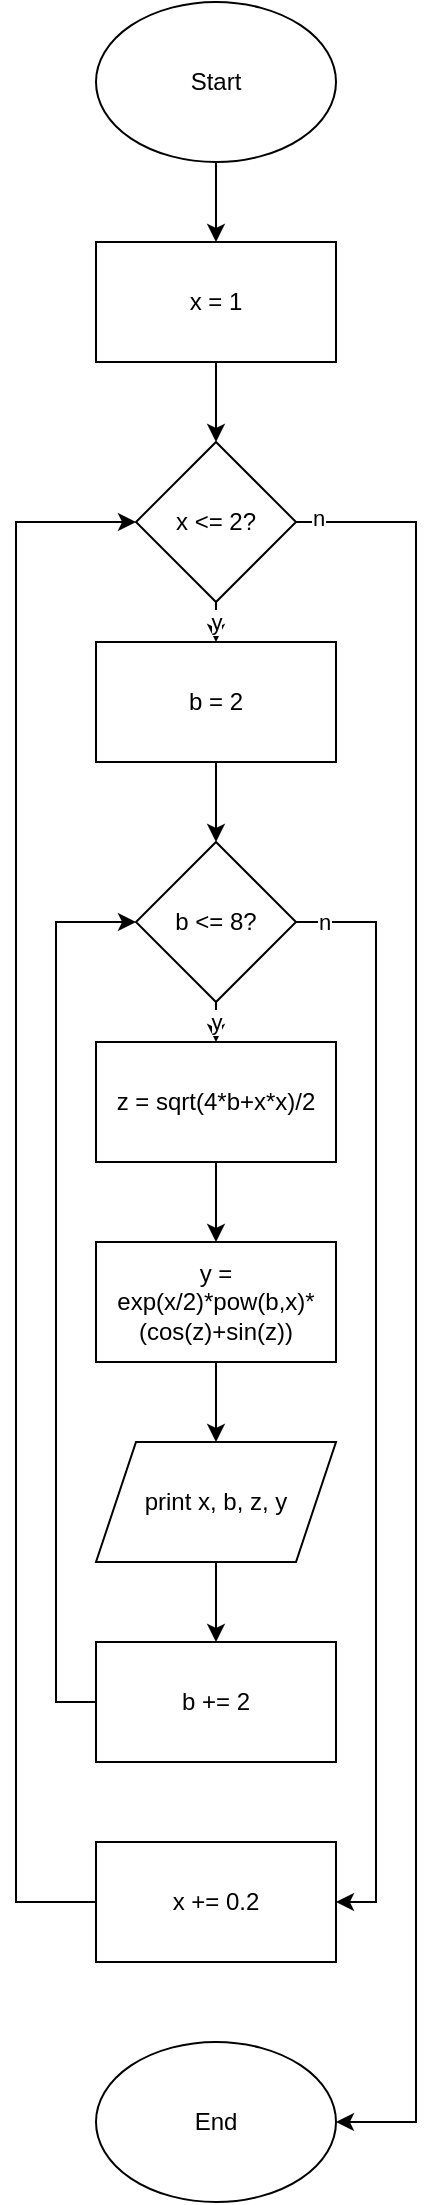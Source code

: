 <mxfile version="24.9.2">
  <diagram id="C5RBs43oDa-KdzZeNtuy" name="Page-1">
    <mxGraphModel dx="3434" dy="778" grid="1" gridSize="10" guides="1" tooltips="1" connect="1" arrows="1" fold="1" page="1" pageScale="1" pageWidth="2000" pageHeight="2000" math="0" shadow="0">
      <root>
        <mxCell id="WIyWlLk6GJQsqaUBKTNV-0" />
        <mxCell id="WIyWlLk6GJQsqaUBKTNV-1" parent="WIyWlLk6GJQsqaUBKTNV-0" />
        <mxCell id="DJnPqNGU1OBcBrdGDTDk-38" style="edgeStyle=orthogonalEdgeStyle;rounded=0;orthogonalLoop=1;jettySize=auto;html=1;exitX=0.5;exitY=1;exitDx=0;exitDy=0;entryX=0.5;entryY=0;entryDx=0;entryDy=0;" edge="1" parent="WIyWlLk6GJQsqaUBKTNV-1" source="DJnPqNGU1OBcBrdGDTDk-1" target="DJnPqNGU1OBcBrdGDTDk-15">
          <mxGeometry relative="1" as="geometry" />
        </mxCell>
        <mxCell id="DJnPqNGU1OBcBrdGDTDk-1" value="&lt;div&gt;Start&lt;/div&gt;" style="ellipse;whiteSpace=wrap;html=1;" vertex="1" parent="WIyWlLk6GJQsqaUBKTNV-1">
          <mxGeometry x="40" width="120" height="80" as="geometry" />
        </mxCell>
        <mxCell id="DJnPqNGU1OBcBrdGDTDk-23" style="edgeStyle=orthogonalEdgeStyle;rounded=0;orthogonalLoop=1;jettySize=auto;html=1;exitX=0.5;exitY=1;exitDx=0;exitDy=0;entryX=0.5;entryY=0;entryDx=0;entryDy=0;" edge="1" parent="WIyWlLk6GJQsqaUBKTNV-1" source="DJnPqNGU1OBcBrdGDTDk-15" target="DJnPqNGU1OBcBrdGDTDk-16">
          <mxGeometry relative="1" as="geometry" />
        </mxCell>
        <mxCell id="DJnPqNGU1OBcBrdGDTDk-15" value="x = 1" style="rounded=0;whiteSpace=wrap;html=1;" vertex="1" parent="WIyWlLk6GJQsqaUBKTNV-1">
          <mxGeometry x="40" y="120" width="120" height="60" as="geometry" />
        </mxCell>
        <mxCell id="DJnPqNGU1OBcBrdGDTDk-24" value="y" style="edgeStyle=orthogonalEdgeStyle;rounded=0;orthogonalLoop=1;jettySize=auto;html=1;exitX=0.5;exitY=1;exitDx=0;exitDy=0;entryX=0.5;entryY=0;entryDx=0;entryDy=0;" edge="1" parent="WIyWlLk6GJQsqaUBKTNV-1" source="DJnPqNGU1OBcBrdGDTDk-16" target="DJnPqNGU1OBcBrdGDTDk-17">
          <mxGeometry relative="1" as="geometry" />
        </mxCell>
        <mxCell id="DJnPqNGU1OBcBrdGDTDk-36" style="edgeStyle=orthogonalEdgeStyle;rounded=0;orthogonalLoop=1;jettySize=auto;html=1;exitX=1;exitY=0.5;exitDx=0;exitDy=0;entryX=1;entryY=0.5;entryDx=0;entryDy=0;" edge="1" parent="WIyWlLk6GJQsqaUBKTNV-1" source="DJnPqNGU1OBcBrdGDTDk-16" target="DJnPqNGU1OBcBrdGDTDk-35">
          <mxGeometry relative="1" as="geometry">
            <Array as="points">
              <mxPoint x="200" y="260" />
              <mxPoint x="200" y="1060" />
            </Array>
          </mxGeometry>
        </mxCell>
        <mxCell id="DJnPqNGU1OBcBrdGDTDk-37" value="n" style="edgeLabel;html=1;align=center;verticalAlign=middle;resizable=0;points=[];" vertex="1" connectable="0" parent="DJnPqNGU1OBcBrdGDTDk-36">
          <mxGeometry x="-0.976" y="2" relative="1" as="geometry">
            <mxPoint as="offset" />
          </mxGeometry>
        </mxCell>
        <mxCell id="DJnPqNGU1OBcBrdGDTDk-16" value="x &amp;lt;= 2?" style="rhombus;whiteSpace=wrap;html=1;" vertex="1" parent="WIyWlLk6GJQsqaUBKTNV-1">
          <mxGeometry x="60" y="220" width="80" height="80" as="geometry" />
        </mxCell>
        <mxCell id="DJnPqNGU1OBcBrdGDTDk-25" style="edgeStyle=orthogonalEdgeStyle;rounded=0;orthogonalLoop=1;jettySize=auto;html=1;exitX=0.5;exitY=1;exitDx=0;exitDy=0;entryX=0.5;entryY=0;entryDx=0;entryDy=0;" edge="1" parent="WIyWlLk6GJQsqaUBKTNV-1" source="DJnPqNGU1OBcBrdGDTDk-17" target="DJnPqNGU1OBcBrdGDTDk-18">
          <mxGeometry relative="1" as="geometry" />
        </mxCell>
        <mxCell id="DJnPqNGU1OBcBrdGDTDk-17" value="b = 2" style="rounded=0;whiteSpace=wrap;html=1;" vertex="1" parent="WIyWlLk6GJQsqaUBKTNV-1">
          <mxGeometry x="40" y="320" width="120" height="60" as="geometry" />
        </mxCell>
        <mxCell id="DJnPqNGU1OBcBrdGDTDk-26" value="y" style="edgeStyle=orthogonalEdgeStyle;rounded=0;orthogonalLoop=1;jettySize=auto;html=1;exitX=0.5;exitY=1;exitDx=0;exitDy=0;entryX=0.5;entryY=0;entryDx=0;entryDy=0;" edge="1" parent="WIyWlLk6GJQsqaUBKTNV-1" source="DJnPqNGU1OBcBrdGDTDk-18" target="DJnPqNGU1OBcBrdGDTDk-19">
          <mxGeometry relative="1" as="geometry" />
        </mxCell>
        <mxCell id="DJnPqNGU1OBcBrdGDTDk-32" style="edgeStyle=orthogonalEdgeStyle;rounded=0;orthogonalLoop=1;jettySize=auto;html=1;exitX=1;exitY=0.5;exitDx=0;exitDy=0;entryX=1;entryY=0.5;entryDx=0;entryDy=0;" edge="1" parent="WIyWlLk6GJQsqaUBKTNV-1" source="DJnPqNGU1OBcBrdGDTDk-18" target="DJnPqNGU1OBcBrdGDTDk-31">
          <mxGeometry relative="1" as="geometry" />
        </mxCell>
        <mxCell id="DJnPqNGU1OBcBrdGDTDk-33" value="n" style="edgeLabel;html=1;align=center;verticalAlign=middle;resizable=0;points=[];" vertex="1" connectable="0" parent="DJnPqNGU1OBcBrdGDTDk-32">
          <mxGeometry x="-0.949" y="-2" relative="1" as="geometry">
            <mxPoint y="-2" as="offset" />
          </mxGeometry>
        </mxCell>
        <mxCell id="DJnPqNGU1OBcBrdGDTDk-18" value="b &amp;lt;= 8?" style="rhombus;whiteSpace=wrap;html=1;" vertex="1" parent="WIyWlLk6GJQsqaUBKTNV-1">
          <mxGeometry x="60" y="420" width="80" height="80" as="geometry" />
        </mxCell>
        <mxCell id="DJnPqNGU1OBcBrdGDTDk-27" style="edgeStyle=orthogonalEdgeStyle;rounded=0;orthogonalLoop=1;jettySize=auto;html=1;exitX=0.5;exitY=1;exitDx=0;exitDy=0;entryX=0.5;entryY=0;entryDx=0;entryDy=0;" edge="1" parent="WIyWlLk6GJQsqaUBKTNV-1" source="DJnPqNGU1OBcBrdGDTDk-19" target="DJnPqNGU1OBcBrdGDTDk-20">
          <mxGeometry relative="1" as="geometry" />
        </mxCell>
        <mxCell id="DJnPqNGU1OBcBrdGDTDk-19" value="z = sqrt(4*b+x*x)/2" style="rounded=0;whiteSpace=wrap;html=1;" vertex="1" parent="WIyWlLk6GJQsqaUBKTNV-1">
          <mxGeometry x="40" y="520" width="120" height="60" as="geometry" />
        </mxCell>
        <mxCell id="DJnPqNGU1OBcBrdGDTDk-28" style="edgeStyle=orthogonalEdgeStyle;rounded=0;orthogonalLoop=1;jettySize=auto;html=1;exitX=0.5;exitY=1;exitDx=0;exitDy=0;entryX=0.5;entryY=0;entryDx=0;entryDy=0;" edge="1" parent="WIyWlLk6GJQsqaUBKTNV-1" source="DJnPqNGU1OBcBrdGDTDk-20" target="DJnPqNGU1OBcBrdGDTDk-21">
          <mxGeometry relative="1" as="geometry" />
        </mxCell>
        <mxCell id="DJnPqNGU1OBcBrdGDTDk-20" value="y = exp(x/2)*pow(b,x)*(cos(z)+sin(z))" style="rounded=0;whiteSpace=wrap;html=1;" vertex="1" parent="WIyWlLk6GJQsqaUBKTNV-1">
          <mxGeometry x="40" y="620" width="120" height="60" as="geometry" />
        </mxCell>
        <mxCell id="DJnPqNGU1OBcBrdGDTDk-29" style="edgeStyle=orthogonalEdgeStyle;rounded=0;orthogonalLoop=1;jettySize=auto;html=1;exitX=0.5;exitY=1;exitDx=0;exitDy=0;entryX=0.5;entryY=0;entryDx=0;entryDy=0;" edge="1" parent="WIyWlLk6GJQsqaUBKTNV-1" source="DJnPqNGU1OBcBrdGDTDk-21" target="DJnPqNGU1OBcBrdGDTDk-22">
          <mxGeometry relative="1" as="geometry" />
        </mxCell>
        <mxCell id="DJnPqNGU1OBcBrdGDTDk-21" value="print x, b, z, y" style="shape=parallelogram;perimeter=parallelogramPerimeter;whiteSpace=wrap;html=1;fixedSize=1;" vertex="1" parent="WIyWlLk6GJQsqaUBKTNV-1">
          <mxGeometry x="40" y="720" width="120" height="60" as="geometry" />
        </mxCell>
        <mxCell id="DJnPqNGU1OBcBrdGDTDk-30" style="edgeStyle=orthogonalEdgeStyle;rounded=0;orthogonalLoop=1;jettySize=auto;html=1;exitX=0;exitY=0.5;exitDx=0;exitDy=0;entryX=0;entryY=0.5;entryDx=0;entryDy=0;" edge="1" parent="WIyWlLk6GJQsqaUBKTNV-1" source="DJnPqNGU1OBcBrdGDTDk-22" target="DJnPqNGU1OBcBrdGDTDk-18">
          <mxGeometry relative="1" as="geometry" />
        </mxCell>
        <mxCell id="DJnPqNGU1OBcBrdGDTDk-22" value="b += 2" style="rounded=0;whiteSpace=wrap;html=1;" vertex="1" parent="WIyWlLk6GJQsqaUBKTNV-1">
          <mxGeometry x="40" y="820" width="120" height="60" as="geometry" />
        </mxCell>
        <mxCell id="DJnPqNGU1OBcBrdGDTDk-34" style="edgeStyle=orthogonalEdgeStyle;rounded=0;orthogonalLoop=1;jettySize=auto;html=1;exitX=0;exitY=0.5;exitDx=0;exitDy=0;entryX=0;entryY=0.5;entryDx=0;entryDy=0;" edge="1" parent="WIyWlLk6GJQsqaUBKTNV-1" source="DJnPqNGU1OBcBrdGDTDk-31" target="DJnPqNGU1OBcBrdGDTDk-16">
          <mxGeometry relative="1" as="geometry">
            <Array as="points">
              <mxPoint y="950" />
              <mxPoint y="260" />
            </Array>
          </mxGeometry>
        </mxCell>
        <mxCell id="DJnPqNGU1OBcBrdGDTDk-31" value="x += 0.2" style="rounded=0;whiteSpace=wrap;html=1;" vertex="1" parent="WIyWlLk6GJQsqaUBKTNV-1">
          <mxGeometry x="40" y="920" width="120" height="60" as="geometry" />
        </mxCell>
        <mxCell id="DJnPqNGU1OBcBrdGDTDk-35" value="End" style="ellipse;whiteSpace=wrap;html=1;" vertex="1" parent="WIyWlLk6GJQsqaUBKTNV-1">
          <mxGeometry x="40" y="1020" width="120" height="80" as="geometry" />
        </mxCell>
      </root>
    </mxGraphModel>
  </diagram>
</mxfile>

